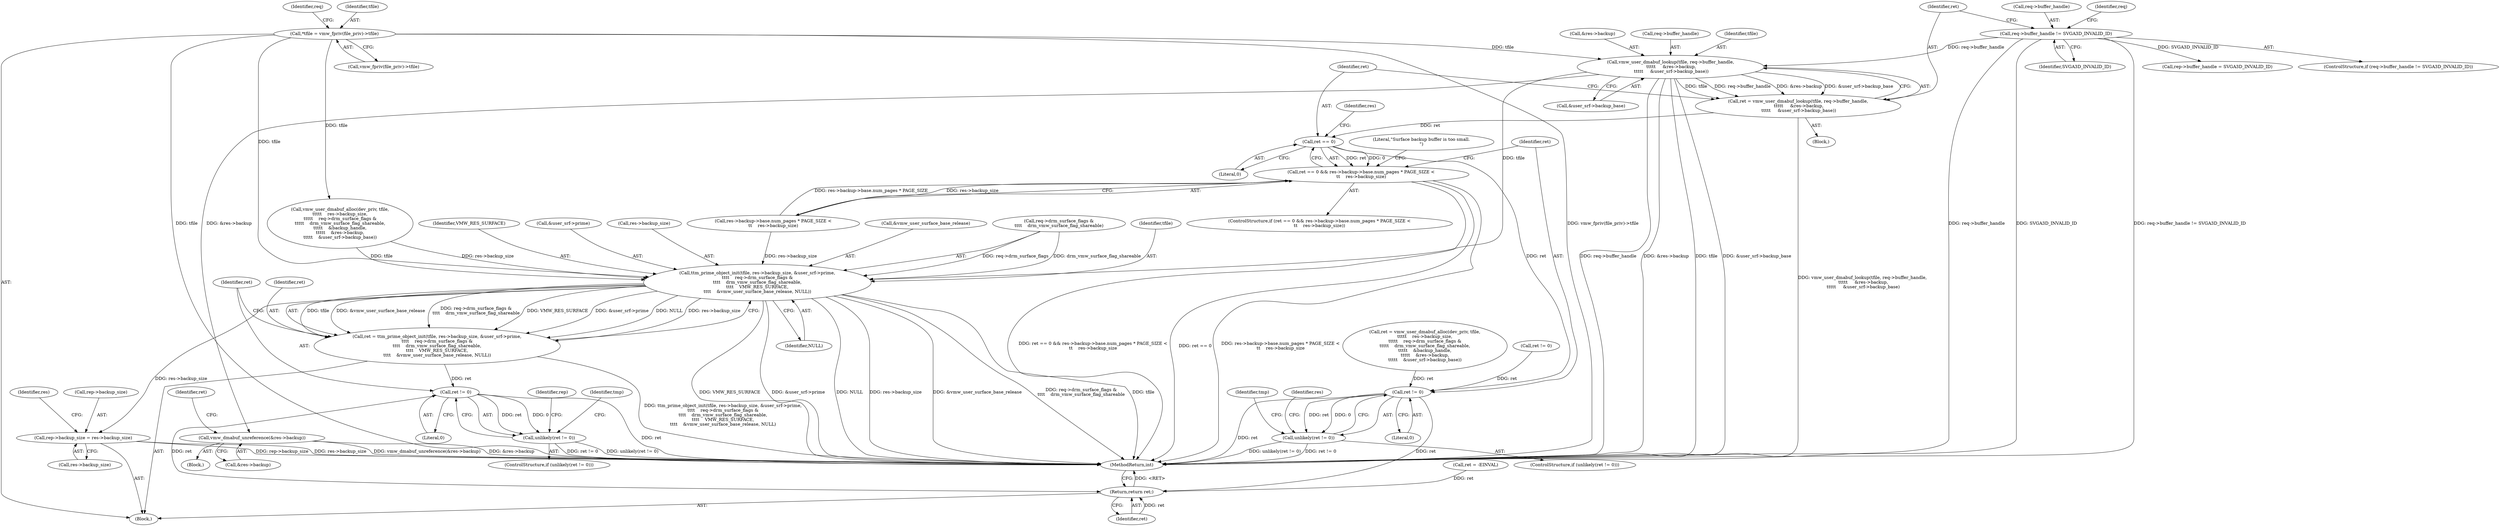 digraph "0_linux_07678eca2cf9c9a18584e546c2b2a0d0c9a3150c@pointer" {
"1000261" [label="(Call,vmw_user_dmabuf_lookup(tfile, req->buffer_handle,\n \t\t\t\t\t     &res->backup,\n \t\t\t\t\t     &user_srf->backup_base))"];
"1000136" [label="(Call,*tfile = vmw_fpriv(file_priv)->tfile)"];
"1000253" [label="(Call,req->buffer_handle != SVGA3D_INVALID_ID)"];
"1000259" [label="(Call,ret = vmw_user_dmabuf_lookup(tfile, req->buffer_handle,\n \t\t\t\t\t     &res->backup,\n \t\t\t\t\t     &user_srf->backup_base))"];
"1000276" [label="(Call,ret == 0)"];
"1000275" [label="(Call,ret == 0 && res->backup->base.num_pages * PAGE_SIZE <\n\t\t    res->backup_size)"];
"1000337" [label="(Call,ret != 0)"];
"1000336" [label="(Call,unlikely(ret != 0))"];
"1000464" [label="(Return,return ret;)"];
"1000295" [label="(Call,vmw_dmabuf_unreference(&res->backup))"];
"1000351" [label="(Call,ttm_prime_object_init(tfile, res->backup_size, &user_srf->prime,\n\t\t\t\t    req->drm_surface_flags &\n\t\t\t\t    drm_vmw_surface_flag_shareable,\n\t\t\t\t    VMW_RES_SURFACE,\n\t\t\t\t    &vmw_user_surface_base_release, NULL))"];
"1000349" [label="(Call,ret = ttm_prime_object_init(tfile, res->backup_size, &user_srf->prime,\n\t\t\t\t    req->drm_surface_flags &\n\t\t\t\t    drm_vmw_surface_flag_shareable,\n\t\t\t\t    VMW_RES_SURFACE,\n\t\t\t\t    &vmw_user_surface_base_release, NULL))"];
"1000371" [label="(Call,ret != 0)"];
"1000370" [label="(Call,unlikely(ret != 0))"];
"1000395" [label="(Call,rep->backup_size = res->backup_size)"];
"1000138" [label="(Call,vmw_fpriv(file_priv)->tfile)"];
"1000301" [label="(Identifier,ret)"];
"1000346" [label="(Identifier,tmp)"];
"1000349" [label="(Call,ret = ttm_prime_object_init(tfile, res->backup_size, &user_srf->prime,\n\t\t\t\t    req->drm_surface_flags &\n\t\t\t\t    drm_vmw_surface_flag_shareable,\n\t\t\t\t    VMW_RES_SURFACE,\n\t\t\t\t    &vmw_user_surface_base_release, NULL))"];
"1000464" [label="(Return,return ret;)"];
"1000278" [label="(Literal,0)"];
"1000277" [label="(Identifier,ret)"];
"1000343" [label="(Identifier,res)"];
"1000276" [label="(Call,ret == 0)"];
"1000360" [label="(Call,req->drm_surface_flags &\n\t\t\t\t    drm_vmw_surface_flag_shareable)"];
"1000294" [label="(Literal,\"Surface backup buffer is too small.\n\")"];
"1000148" [label="(Identifier,req)"];
"1000450" [label="(Call,rep->buffer_handle = SVGA3D_INVALID_ID)"];
"1000296" [label="(Call,&res->backup)"];
"1000372" [label="(Identifier,ret)"];
"1000239" [label="(Call,ret != 0)"];
"1000352" [label="(Identifier,tfile)"];
"1000373" [label="(Literal,0)"];
"1000292" [label="(Block,)"];
"1000336" [label="(Call,unlikely(ret != 0))"];
"1000270" [label="(Call,&user_srf->backup_base)"];
"1000274" [label="(ControlStructure,if (ret == 0 && res->backup->base.num_pages * PAGE_SIZE <\n\t\t    res->backup_size))"];
"1000335" [label="(ControlStructure,if (unlikely(ret != 0)))"];
"1000399" [label="(Call,res->backup_size)"];
"1000105" [label="(Block,)"];
"1000365" [label="(Identifier,VMW_RES_SURFACE)"];
"1000266" [label="(Call,&res->backup)"];
"1000314" [label="(Call,vmw_user_dmabuf_alloc(dev_priv, tfile,\n\t\t\t\t\t    res->backup_size,\n\t\t\t\t\t    req->drm_surface_flags &\n\t\t\t\t\t    drm_vmw_surface_flag_shareable,\n\t\t\t\t\t    &backup_handle,\n\t\t\t\t\t    &res->backup,\n\t\t\t\t\t    &user_srf->backup_base))"];
"1000351" [label="(Call,ttm_prime_object_init(tfile, res->backup_size, &user_srf->prime,\n\t\t\t\t    req->drm_surface_flags &\n\t\t\t\t    drm_vmw_surface_flag_shareable,\n\t\t\t\t    VMW_RES_SURFACE,\n\t\t\t\t    &vmw_user_surface_base_release, NULL))"];
"1000371" [label="(Call,ret != 0)"];
"1000259" [label="(Call,ret = vmw_user_dmabuf_lookup(tfile, req->buffer_handle,\n \t\t\t\t\t     &res->backup,\n \t\t\t\t\t     &user_srf->backup_base))"];
"1000395" [label="(Call,rep->backup_size = res->backup_size)"];
"1000137" [label="(Identifier,tfile)"];
"1000263" [label="(Call,req->buffer_handle)"];
"1000356" [label="(Call,&user_srf->prime)"];
"1000260" [label="(Identifier,ret)"];
"1000404" [label="(Identifier,res)"];
"1000261" [label="(Call,vmw_user_dmabuf_lookup(tfile, req->buffer_handle,\n \t\t\t\t\t     &res->backup,\n \t\t\t\t\t     &user_srf->backup_base))"];
"1000284" [label="(Identifier,res)"];
"1000465" [label="(Identifier,ret)"];
"1000353" [label="(Call,res->backup_size)"];
"1000466" [label="(MethodReturn,int)"];
"1000136" [label="(Call,*tfile = vmw_fpriv(file_priv)->tfile)"];
"1000253" [label="(Call,req->buffer_handle != SVGA3D_INVALID_ID)"];
"1000337" [label="(Call,ret != 0)"];
"1000369" [label="(ControlStructure,if (unlikely(ret != 0)))"];
"1000312" [label="(Call,ret = vmw_user_dmabuf_alloc(dev_priv, tfile,\n\t\t\t\t\t    res->backup_size,\n\t\t\t\t\t    req->drm_surface_flags &\n\t\t\t\t\t    drm_vmw_surface_flag_shareable,\n\t\t\t\t\t    &backup_handle,\n\t\t\t\t\t    &res->backup,\n\t\t\t\t\t    &user_srf->backup_base))"];
"1000262" [label="(Identifier,tfile)"];
"1000370" [label="(Call,unlikely(ret != 0))"];
"1000384" [label="(Identifier,rep)"];
"1000275" [label="(Call,ret == 0 && res->backup->base.num_pages * PAGE_SIZE <\n\t\t    res->backup_size)"];
"1000338" [label="(Identifier,ret)"];
"1000377" [label="(Identifier,tmp)"];
"1000252" [label="(ControlStructure,if (req->buffer_handle != SVGA3D_INVALID_ID))"];
"1000368" [label="(Identifier,NULL)"];
"1000350" [label="(Identifier,ret)"];
"1000366" [label="(Call,&vmw_user_surface_base_release)"];
"1000257" [label="(Identifier,SVGA3D_INVALID_ID)"];
"1000254" [label="(Call,req->buffer_handle)"];
"1000396" [label="(Call,rep->backup_size)"];
"1000309" [label="(Identifier,req)"];
"1000295" [label="(Call,vmw_dmabuf_unreference(&res->backup))"];
"1000339" [label="(Literal,0)"];
"1000300" [label="(Call,ret = -EINVAL)"];
"1000258" [label="(Block,)"];
"1000279" [label="(Call,res->backup->base.num_pages * PAGE_SIZE <\n\t\t    res->backup_size)"];
"1000261" -> "1000259"  [label="AST: "];
"1000261" -> "1000270"  [label="CFG: "];
"1000262" -> "1000261"  [label="AST: "];
"1000263" -> "1000261"  [label="AST: "];
"1000266" -> "1000261"  [label="AST: "];
"1000270" -> "1000261"  [label="AST: "];
"1000259" -> "1000261"  [label="CFG: "];
"1000261" -> "1000466"  [label="DDG: req->buffer_handle"];
"1000261" -> "1000466"  [label="DDG: &res->backup"];
"1000261" -> "1000466"  [label="DDG: tfile"];
"1000261" -> "1000466"  [label="DDG: &user_srf->backup_base"];
"1000261" -> "1000259"  [label="DDG: tfile"];
"1000261" -> "1000259"  [label="DDG: req->buffer_handle"];
"1000261" -> "1000259"  [label="DDG: &res->backup"];
"1000261" -> "1000259"  [label="DDG: &user_srf->backup_base"];
"1000136" -> "1000261"  [label="DDG: tfile"];
"1000253" -> "1000261"  [label="DDG: req->buffer_handle"];
"1000261" -> "1000295"  [label="DDG: &res->backup"];
"1000261" -> "1000351"  [label="DDG: tfile"];
"1000136" -> "1000105"  [label="AST: "];
"1000136" -> "1000138"  [label="CFG: "];
"1000137" -> "1000136"  [label="AST: "];
"1000138" -> "1000136"  [label="AST: "];
"1000148" -> "1000136"  [label="CFG: "];
"1000136" -> "1000466"  [label="DDG: vmw_fpriv(file_priv)->tfile"];
"1000136" -> "1000466"  [label="DDG: tfile"];
"1000136" -> "1000314"  [label="DDG: tfile"];
"1000136" -> "1000351"  [label="DDG: tfile"];
"1000253" -> "1000252"  [label="AST: "];
"1000253" -> "1000257"  [label="CFG: "];
"1000254" -> "1000253"  [label="AST: "];
"1000257" -> "1000253"  [label="AST: "];
"1000260" -> "1000253"  [label="CFG: "];
"1000309" -> "1000253"  [label="CFG: "];
"1000253" -> "1000466"  [label="DDG: req->buffer_handle != SVGA3D_INVALID_ID"];
"1000253" -> "1000466"  [label="DDG: req->buffer_handle"];
"1000253" -> "1000466"  [label="DDG: SVGA3D_INVALID_ID"];
"1000253" -> "1000450"  [label="DDG: SVGA3D_INVALID_ID"];
"1000259" -> "1000258"  [label="AST: "];
"1000260" -> "1000259"  [label="AST: "];
"1000277" -> "1000259"  [label="CFG: "];
"1000259" -> "1000466"  [label="DDG: vmw_user_dmabuf_lookup(tfile, req->buffer_handle,\n \t\t\t\t\t     &res->backup,\n \t\t\t\t\t     &user_srf->backup_base)"];
"1000259" -> "1000276"  [label="DDG: ret"];
"1000276" -> "1000275"  [label="AST: "];
"1000276" -> "1000278"  [label="CFG: "];
"1000277" -> "1000276"  [label="AST: "];
"1000278" -> "1000276"  [label="AST: "];
"1000284" -> "1000276"  [label="CFG: "];
"1000275" -> "1000276"  [label="CFG: "];
"1000276" -> "1000275"  [label="DDG: ret"];
"1000276" -> "1000275"  [label="DDG: 0"];
"1000276" -> "1000337"  [label="DDG: ret"];
"1000275" -> "1000274"  [label="AST: "];
"1000275" -> "1000279"  [label="CFG: "];
"1000279" -> "1000275"  [label="AST: "];
"1000294" -> "1000275"  [label="CFG: "];
"1000338" -> "1000275"  [label="CFG: "];
"1000275" -> "1000466"  [label="DDG: ret == 0 && res->backup->base.num_pages * PAGE_SIZE <\n\t\t    res->backup_size"];
"1000275" -> "1000466"  [label="DDG: ret == 0"];
"1000275" -> "1000466"  [label="DDG: res->backup->base.num_pages * PAGE_SIZE <\n\t\t    res->backup_size"];
"1000279" -> "1000275"  [label="DDG: res->backup->base.num_pages * PAGE_SIZE"];
"1000279" -> "1000275"  [label="DDG: res->backup_size"];
"1000337" -> "1000336"  [label="AST: "];
"1000337" -> "1000339"  [label="CFG: "];
"1000338" -> "1000337"  [label="AST: "];
"1000339" -> "1000337"  [label="AST: "];
"1000336" -> "1000337"  [label="CFG: "];
"1000337" -> "1000466"  [label="DDG: ret"];
"1000337" -> "1000336"  [label="DDG: ret"];
"1000337" -> "1000336"  [label="DDG: 0"];
"1000312" -> "1000337"  [label="DDG: ret"];
"1000239" -> "1000337"  [label="DDG: ret"];
"1000337" -> "1000464"  [label="DDG: ret"];
"1000336" -> "1000335"  [label="AST: "];
"1000343" -> "1000336"  [label="CFG: "];
"1000346" -> "1000336"  [label="CFG: "];
"1000336" -> "1000466"  [label="DDG: unlikely(ret != 0)"];
"1000336" -> "1000466"  [label="DDG: ret != 0"];
"1000464" -> "1000105"  [label="AST: "];
"1000464" -> "1000465"  [label="CFG: "];
"1000465" -> "1000464"  [label="AST: "];
"1000466" -> "1000464"  [label="CFG: "];
"1000464" -> "1000466"  [label="DDG: <RET>"];
"1000465" -> "1000464"  [label="DDG: ret"];
"1000300" -> "1000464"  [label="DDG: ret"];
"1000371" -> "1000464"  [label="DDG: ret"];
"1000295" -> "1000292"  [label="AST: "];
"1000295" -> "1000296"  [label="CFG: "];
"1000296" -> "1000295"  [label="AST: "];
"1000301" -> "1000295"  [label="CFG: "];
"1000295" -> "1000466"  [label="DDG: &res->backup"];
"1000295" -> "1000466"  [label="DDG: vmw_dmabuf_unreference(&res->backup)"];
"1000351" -> "1000349"  [label="AST: "];
"1000351" -> "1000368"  [label="CFG: "];
"1000352" -> "1000351"  [label="AST: "];
"1000353" -> "1000351"  [label="AST: "];
"1000356" -> "1000351"  [label="AST: "];
"1000360" -> "1000351"  [label="AST: "];
"1000365" -> "1000351"  [label="AST: "];
"1000366" -> "1000351"  [label="AST: "];
"1000368" -> "1000351"  [label="AST: "];
"1000349" -> "1000351"  [label="CFG: "];
"1000351" -> "1000466"  [label="DDG: VMW_RES_SURFACE"];
"1000351" -> "1000466"  [label="DDG: &user_srf->prime"];
"1000351" -> "1000466"  [label="DDG: NULL"];
"1000351" -> "1000466"  [label="DDG: res->backup_size"];
"1000351" -> "1000466"  [label="DDG: &vmw_user_surface_base_release"];
"1000351" -> "1000466"  [label="DDG: req->drm_surface_flags &\n\t\t\t\t    drm_vmw_surface_flag_shareable"];
"1000351" -> "1000466"  [label="DDG: tfile"];
"1000351" -> "1000349"  [label="DDG: tfile"];
"1000351" -> "1000349"  [label="DDG: &vmw_user_surface_base_release"];
"1000351" -> "1000349"  [label="DDG: req->drm_surface_flags &\n\t\t\t\t    drm_vmw_surface_flag_shareable"];
"1000351" -> "1000349"  [label="DDG: VMW_RES_SURFACE"];
"1000351" -> "1000349"  [label="DDG: &user_srf->prime"];
"1000351" -> "1000349"  [label="DDG: NULL"];
"1000351" -> "1000349"  [label="DDG: res->backup_size"];
"1000314" -> "1000351"  [label="DDG: tfile"];
"1000314" -> "1000351"  [label="DDG: res->backup_size"];
"1000279" -> "1000351"  [label="DDG: res->backup_size"];
"1000360" -> "1000351"  [label="DDG: req->drm_surface_flags"];
"1000360" -> "1000351"  [label="DDG: drm_vmw_surface_flag_shareable"];
"1000351" -> "1000395"  [label="DDG: res->backup_size"];
"1000349" -> "1000105"  [label="AST: "];
"1000350" -> "1000349"  [label="AST: "];
"1000372" -> "1000349"  [label="CFG: "];
"1000349" -> "1000466"  [label="DDG: ttm_prime_object_init(tfile, res->backup_size, &user_srf->prime,\n\t\t\t\t    req->drm_surface_flags &\n\t\t\t\t    drm_vmw_surface_flag_shareable,\n\t\t\t\t    VMW_RES_SURFACE,\n\t\t\t\t    &vmw_user_surface_base_release, NULL)"];
"1000349" -> "1000371"  [label="DDG: ret"];
"1000371" -> "1000370"  [label="AST: "];
"1000371" -> "1000373"  [label="CFG: "];
"1000372" -> "1000371"  [label="AST: "];
"1000373" -> "1000371"  [label="AST: "];
"1000370" -> "1000371"  [label="CFG: "];
"1000371" -> "1000466"  [label="DDG: ret"];
"1000371" -> "1000370"  [label="DDG: ret"];
"1000371" -> "1000370"  [label="DDG: 0"];
"1000370" -> "1000369"  [label="AST: "];
"1000377" -> "1000370"  [label="CFG: "];
"1000384" -> "1000370"  [label="CFG: "];
"1000370" -> "1000466"  [label="DDG: unlikely(ret != 0)"];
"1000370" -> "1000466"  [label="DDG: ret != 0"];
"1000395" -> "1000105"  [label="AST: "];
"1000395" -> "1000399"  [label="CFG: "];
"1000396" -> "1000395"  [label="AST: "];
"1000399" -> "1000395"  [label="AST: "];
"1000404" -> "1000395"  [label="CFG: "];
"1000395" -> "1000466"  [label="DDG: rep->backup_size"];
"1000395" -> "1000466"  [label="DDG: res->backup_size"];
}
